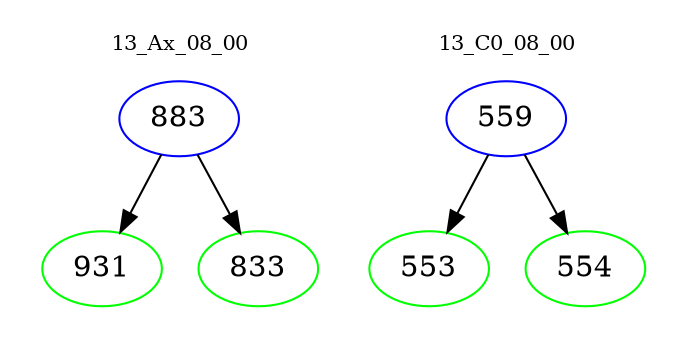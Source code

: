 digraph{
subgraph cluster_0 {
color = white
label = "13_Ax_08_00";
fontsize=10;
T0_883 [label="883", color="blue"]
T0_883 -> T0_931 [color="black"]
T0_931 [label="931", color="green"]
T0_883 -> T0_833 [color="black"]
T0_833 [label="833", color="green"]
}
subgraph cluster_1 {
color = white
label = "13_C0_08_00";
fontsize=10;
T1_559 [label="559", color="blue"]
T1_559 -> T1_553 [color="black"]
T1_553 [label="553", color="green"]
T1_559 -> T1_554 [color="black"]
T1_554 [label="554", color="green"]
}
}
